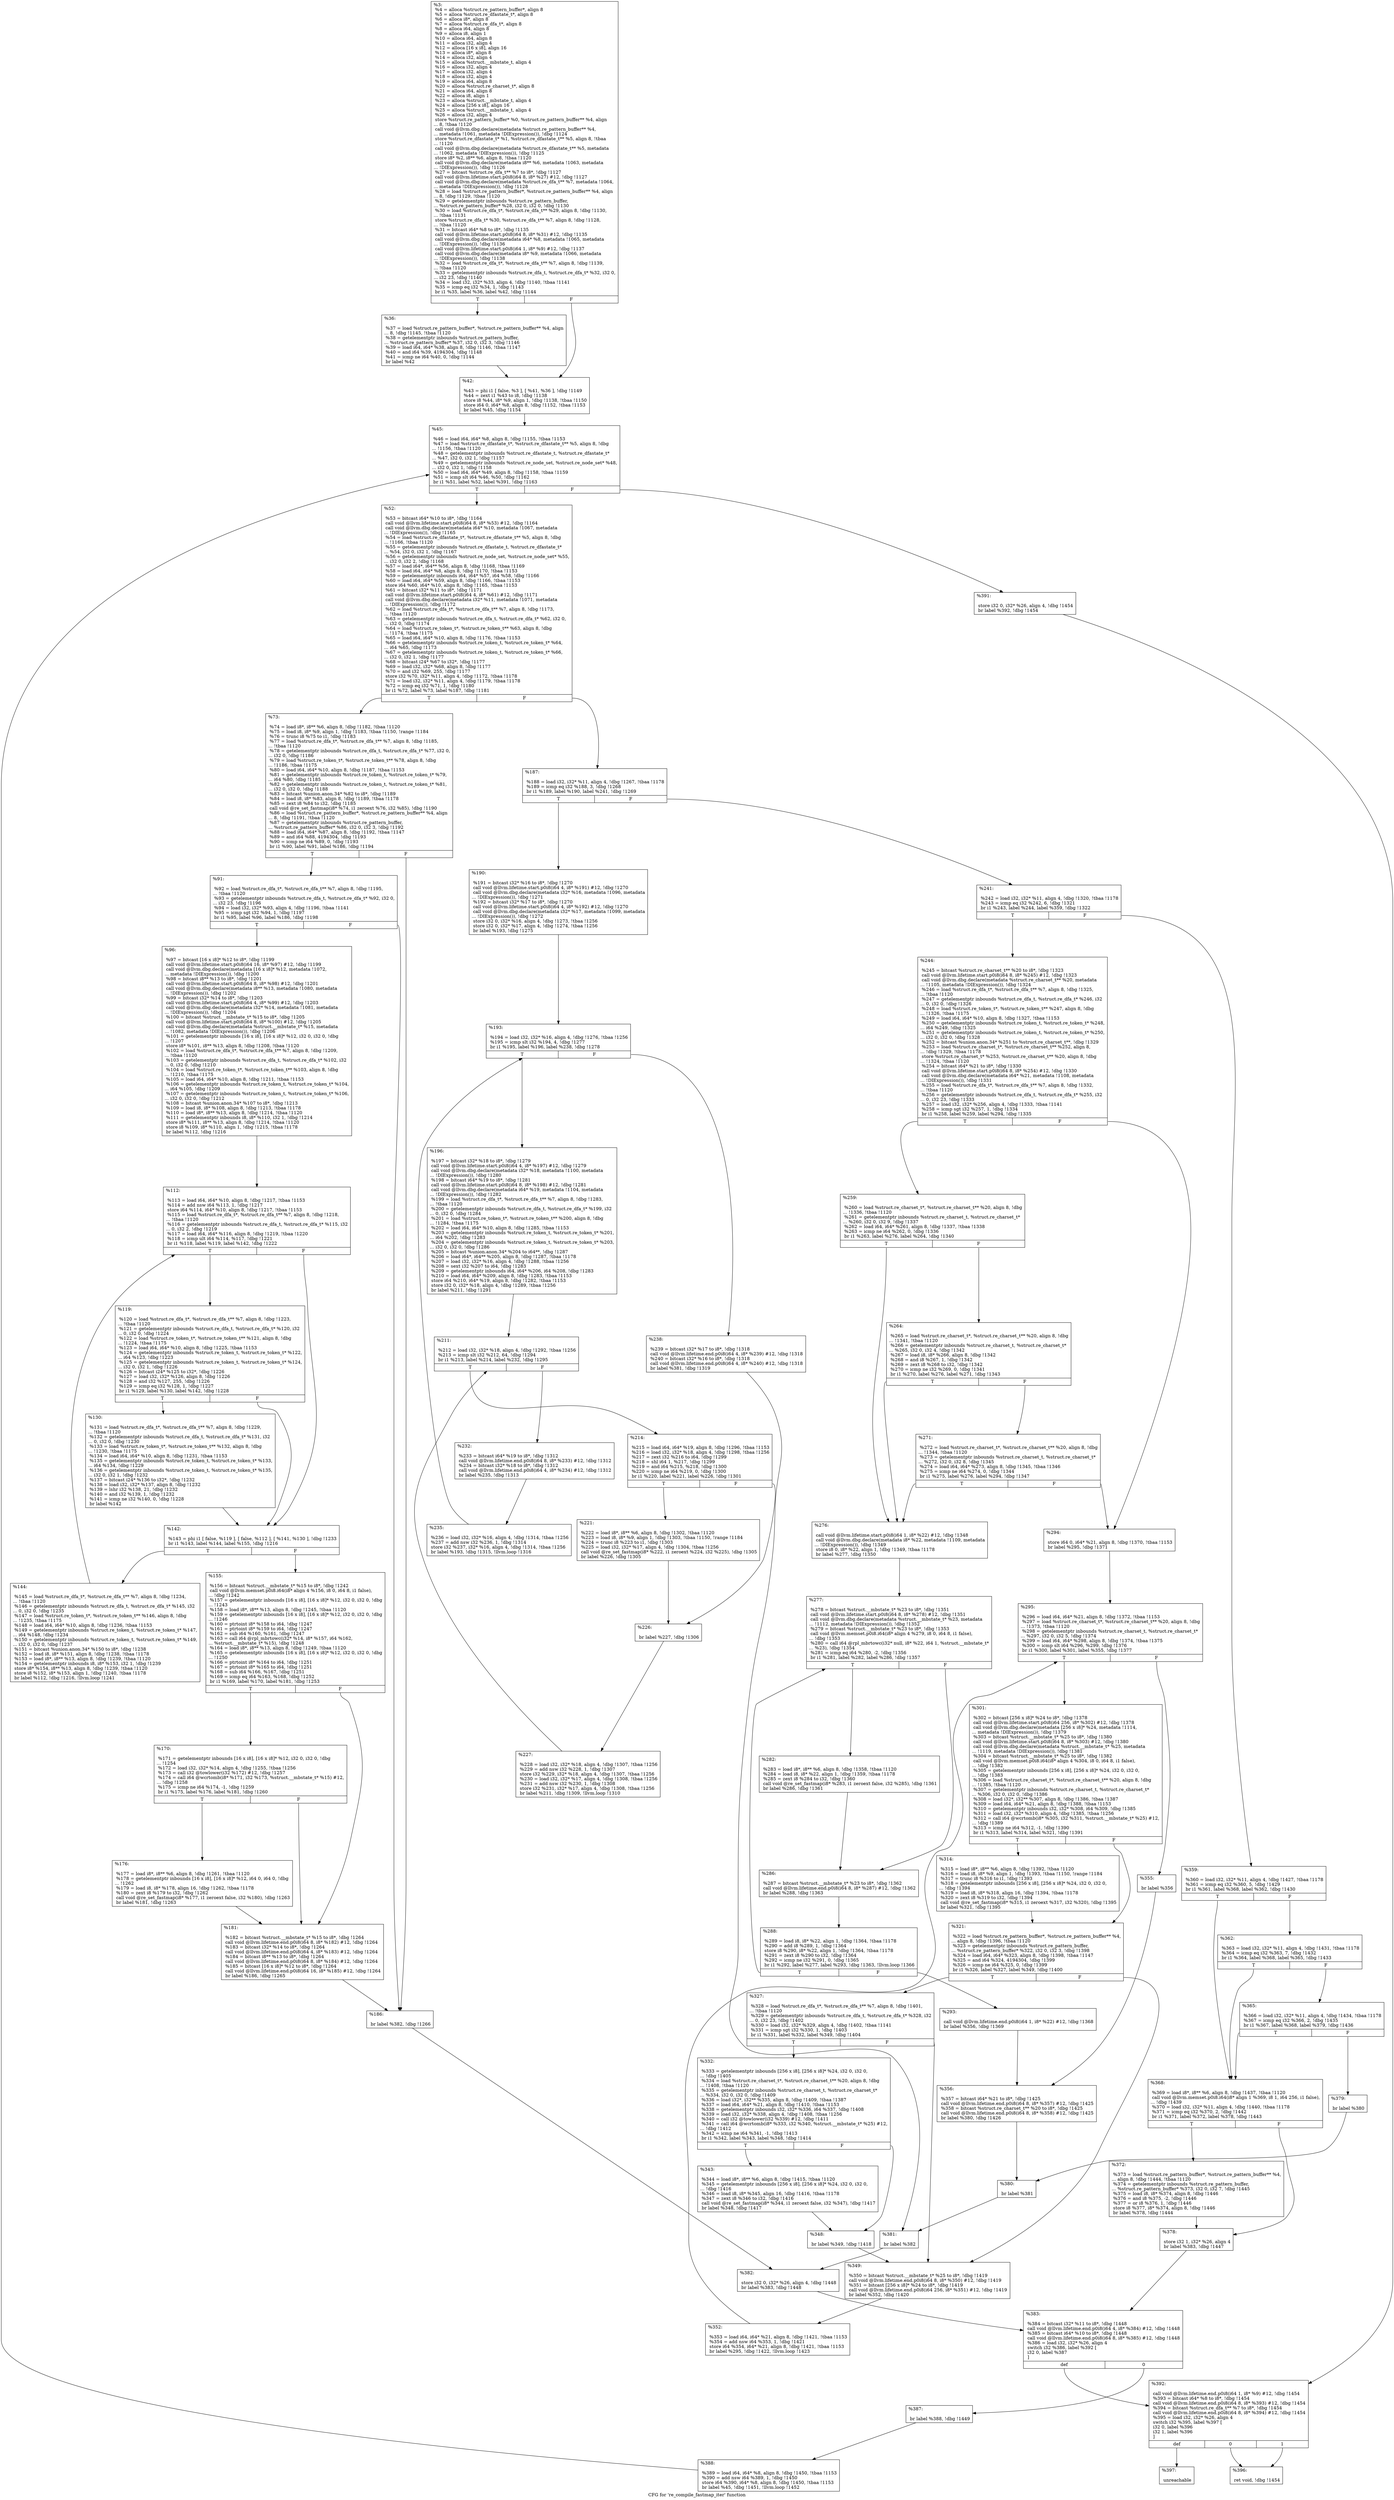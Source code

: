 digraph "CFG for 're_compile_fastmap_iter' function" {
	label="CFG for 're_compile_fastmap_iter' function";

	Node0xd2f5c0 [shape=record,label="{%3:\l  %4 = alloca %struct.re_pattern_buffer*, align 8\l  %5 = alloca %struct.re_dfastate_t*, align 8\l  %6 = alloca i8*, align 8\l  %7 = alloca %struct.re_dfa_t*, align 8\l  %8 = alloca i64, align 8\l  %9 = alloca i8, align 1\l  %10 = alloca i64, align 8\l  %11 = alloca i32, align 4\l  %12 = alloca [16 x i8], align 16\l  %13 = alloca i8*, align 8\l  %14 = alloca i32, align 4\l  %15 = alloca %struct.__mbstate_t, align 4\l  %16 = alloca i32, align 4\l  %17 = alloca i32, align 4\l  %18 = alloca i32, align 4\l  %19 = alloca i64, align 8\l  %20 = alloca %struct.re_charset_t*, align 8\l  %21 = alloca i64, align 8\l  %22 = alloca i8, align 1\l  %23 = alloca %struct.__mbstate_t, align 4\l  %24 = alloca [256 x i8], align 16\l  %25 = alloca %struct.__mbstate_t, align 4\l  %26 = alloca i32, align 4\l  store %struct.re_pattern_buffer* %0, %struct.re_pattern_buffer** %4, align\l... 8, !tbaa !1120\l  call void @llvm.dbg.declare(metadata %struct.re_pattern_buffer** %4,\l... metadata !1061, metadata !DIExpression()), !dbg !1124\l  store %struct.re_dfastate_t* %1, %struct.re_dfastate_t** %5, align 8, !tbaa\l... !1120\l  call void @llvm.dbg.declare(metadata %struct.re_dfastate_t** %5, metadata\l... !1062, metadata !DIExpression()), !dbg !1125\l  store i8* %2, i8** %6, align 8, !tbaa !1120\l  call void @llvm.dbg.declare(metadata i8** %6, metadata !1063, metadata\l... !DIExpression()), !dbg !1126\l  %27 = bitcast %struct.re_dfa_t** %7 to i8*, !dbg !1127\l  call void @llvm.lifetime.start.p0i8(i64 8, i8* %27) #12, !dbg !1127\l  call void @llvm.dbg.declare(metadata %struct.re_dfa_t** %7, metadata !1064,\l... metadata !DIExpression()), !dbg !1128\l  %28 = load %struct.re_pattern_buffer*, %struct.re_pattern_buffer** %4, align\l... 8, !dbg !1129, !tbaa !1120\l  %29 = getelementptr inbounds %struct.re_pattern_buffer,\l... %struct.re_pattern_buffer* %28, i32 0, i32 0, !dbg !1130\l  %30 = load %struct.re_dfa_t*, %struct.re_dfa_t** %29, align 8, !dbg !1130,\l... !tbaa !1131\l  store %struct.re_dfa_t* %30, %struct.re_dfa_t** %7, align 8, !dbg !1128,\l... !tbaa !1120\l  %31 = bitcast i64* %8 to i8*, !dbg !1135\l  call void @llvm.lifetime.start.p0i8(i64 8, i8* %31) #12, !dbg !1135\l  call void @llvm.dbg.declare(metadata i64* %8, metadata !1065, metadata\l... !DIExpression()), !dbg !1136\l  call void @llvm.lifetime.start.p0i8(i64 1, i8* %9) #12, !dbg !1137\l  call void @llvm.dbg.declare(metadata i8* %9, metadata !1066, metadata\l... !DIExpression()), !dbg !1138\l  %32 = load %struct.re_dfa_t*, %struct.re_dfa_t** %7, align 8, !dbg !1139,\l... !tbaa !1120\l  %33 = getelementptr inbounds %struct.re_dfa_t, %struct.re_dfa_t* %32, i32 0,\l... i32 23, !dbg !1140\l  %34 = load i32, i32* %33, align 4, !dbg !1140, !tbaa !1141\l  %35 = icmp eq i32 %34, 1, !dbg !1143\l  br i1 %35, label %36, label %42, !dbg !1144\l|{<s0>T|<s1>F}}"];
	Node0xd2f5c0:s0 -> Node0xd33020;
	Node0xd2f5c0:s1 -> Node0xd33070;
	Node0xd33020 [shape=record,label="{%36:\l\l  %37 = load %struct.re_pattern_buffer*, %struct.re_pattern_buffer** %4, align\l... 8, !dbg !1145, !tbaa !1120\l  %38 = getelementptr inbounds %struct.re_pattern_buffer,\l... %struct.re_pattern_buffer* %37, i32 0, i32 3, !dbg !1146\l  %39 = load i64, i64* %38, align 8, !dbg !1146, !tbaa !1147\l  %40 = and i64 %39, 4194304, !dbg !1148\l  %41 = icmp ne i64 %40, 0, !dbg !1144\l  br label %42\l}"];
	Node0xd33020 -> Node0xd33070;
	Node0xd33070 [shape=record,label="{%42:\l\l  %43 = phi i1 [ false, %3 ], [ %41, %36 ], !dbg !1149\l  %44 = zext i1 %43 to i8, !dbg !1138\l  store i8 %44, i8* %9, align 1, !dbg !1138, !tbaa !1150\l  store i64 0, i64* %8, align 8, !dbg !1152, !tbaa !1153\l  br label %45, !dbg !1154\l}"];
	Node0xd33070 -> Node0xd330c0;
	Node0xd330c0 [shape=record,label="{%45:\l\l  %46 = load i64, i64* %8, align 8, !dbg !1155, !tbaa !1153\l  %47 = load %struct.re_dfastate_t*, %struct.re_dfastate_t** %5, align 8, !dbg\l... !1156, !tbaa !1120\l  %48 = getelementptr inbounds %struct.re_dfastate_t, %struct.re_dfastate_t*\l... %47, i32 0, i32 1, !dbg !1157\l  %49 = getelementptr inbounds %struct.re_node_set, %struct.re_node_set* %48,\l... i32 0, i32 1, !dbg !1158\l  %50 = load i64, i64* %49, align 8, !dbg !1158, !tbaa !1159\l  %51 = icmp slt i64 %46, %50, !dbg !1162\l  br i1 %51, label %52, label %391, !dbg !1163\l|{<s0>T|<s1>F}}"];
	Node0xd330c0:s0 -> Node0xd33110;
	Node0xd330c0:s1 -> Node0xd344c0;
	Node0xd33110 [shape=record,label="{%52:\l\l  %53 = bitcast i64* %10 to i8*, !dbg !1164\l  call void @llvm.lifetime.start.p0i8(i64 8, i8* %53) #12, !dbg !1164\l  call void @llvm.dbg.declare(metadata i64* %10, metadata !1067, metadata\l... !DIExpression()), !dbg !1165\l  %54 = load %struct.re_dfastate_t*, %struct.re_dfastate_t** %5, align 8, !dbg\l... !1166, !tbaa !1120\l  %55 = getelementptr inbounds %struct.re_dfastate_t, %struct.re_dfastate_t*\l... %54, i32 0, i32 1, !dbg !1167\l  %56 = getelementptr inbounds %struct.re_node_set, %struct.re_node_set* %55,\l... i32 0, i32 2, !dbg !1168\l  %57 = load i64*, i64** %56, align 8, !dbg !1168, !tbaa !1169\l  %58 = load i64, i64* %8, align 8, !dbg !1170, !tbaa !1153\l  %59 = getelementptr inbounds i64, i64* %57, i64 %58, !dbg !1166\l  %60 = load i64, i64* %59, align 8, !dbg !1166, !tbaa !1153\l  store i64 %60, i64* %10, align 8, !dbg !1165, !tbaa !1153\l  %61 = bitcast i32* %11 to i8*, !dbg !1171\l  call void @llvm.lifetime.start.p0i8(i64 4, i8* %61) #12, !dbg !1171\l  call void @llvm.dbg.declare(metadata i32* %11, metadata !1071, metadata\l... !DIExpression()), !dbg !1172\l  %62 = load %struct.re_dfa_t*, %struct.re_dfa_t** %7, align 8, !dbg !1173,\l... !tbaa !1120\l  %63 = getelementptr inbounds %struct.re_dfa_t, %struct.re_dfa_t* %62, i32 0,\l... i32 0, !dbg !1174\l  %64 = load %struct.re_token_t*, %struct.re_token_t** %63, align 8, !dbg\l... !1174, !tbaa !1175\l  %65 = load i64, i64* %10, align 8, !dbg !1176, !tbaa !1153\l  %66 = getelementptr inbounds %struct.re_token_t, %struct.re_token_t* %64,\l... i64 %65, !dbg !1173\l  %67 = getelementptr inbounds %struct.re_token_t, %struct.re_token_t* %66,\l... i32 0, i32 1, !dbg !1177\l  %68 = bitcast i24* %67 to i32*, !dbg !1177\l  %69 = load i32, i32* %68, align 8, !dbg !1177\l  %70 = and i32 %69, 255, !dbg !1177\l  store i32 %70, i32* %11, align 4, !dbg !1172, !tbaa !1178\l  %71 = load i32, i32* %11, align 4, !dbg !1179, !tbaa !1178\l  %72 = icmp eq i32 %71, 1, !dbg !1180\l  br i1 %72, label %73, label %187, !dbg !1181\l|{<s0>T|<s1>F}}"];
	Node0xd33110:s0 -> Node0xd33160;
	Node0xd33110:s1 -> Node0xd33570;
	Node0xd33160 [shape=record,label="{%73:\l\l  %74 = load i8*, i8** %6, align 8, !dbg !1182, !tbaa !1120\l  %75 = load i8, i8* %9, align 1, !dbg !1183, !tbaa !1150, !range !1184\l  %76 = trunc i8 %75 to i1, !dbg !1183\l  %77 = load %struct.re_dfa_t*, %struct.re_dfa_t** %7, align 8, !dbg !1185,\l... !tbaa !1120\l  %78 = getelementptr inbounds %struct.re_dfa_t, %struct.re_dfa_t* %77, i32 0,\l... i32 0, !dbg !1186\l  %79 = load %struct.re_token_t*, %struct.re_token_t** %78, align 8, !dbg\l... !1186, !tbaa !1175\l  %80 = load i64, i64* %10, align 8, !dbg !1187, !tbaa !1153\l  %81 = getelementptr inbounds %struct.re_token_t, %struct.re_token_t* %79,\l... i64 %80, !dbg !1185\l  %82 = getelementptr inbounds %struct.re_token_t, %struct.re_token_t* %81,\l... i32 0, i32 0, !dbg !1188\l  %83 = bitcast %union.anon.34* %82 to i8*, !dbg !1189\l  %84 = load i8, i8* %83, align 8, !dbg !1189, !tbaa !1178\l  %85 = zext i8 %84 to i32, !dbg !1185\l  call void @re_set_fastmap(i8* %74, i1 zeroext %76, i32 %85), !dbg !1190\l  %86 = load %struct.re_pattern_buffer*, %struct.re_pattern_buffer** %4, align\l... 8, !dbg !1191, !tbaa !1120\l  %87 = getelementptr inbounds %struct.re_pattern_buffer,\l... %struct.re_pattern_buffer* %86, i32 0, i32 3, !dbg !1192\l  %88 = load i64, i64* %87, align 8, !dbg !1192, !tbaa !1147\l  %89 = and i64 %88, 4194304, !dbg !1193\l  %90 = icmp ne i64 %89, 0, !dbg !1193\l  br i1 %90, label %91, label %186, !dbg !1194\l|{<s0>T|<s1>F}}"];
	Node0xd33160:s0 -> Node0xd331b0;
	Node0xd33160:s1 -> Node0xd33520;
	Node0xd331b0 [shape=record,label="{%91:\l\l  %92 = load %struct.re_dfa_t*, %struct.re_dfa_t** %7, align 8, !dbg !1195,\l... !tbaa !1120\l  %93 = getelementptr inbounds %struct.re_dfa_t, %struct.re_dfa_t* %92, i32 0,\l... i32 23, !dbg !1196\l  %94 = load i32, i32* %93, align 4, !dbg !1196, !tbaa !1141\l  %95 = icmp sgt i32 %94, 1, !dbg !1197\l  br i1 %95, label %96, label %186, !dbg !1198\l|{<s0>T|<s1>F}}"];
	Node0xd331b0:s0 -> Node0xd33200;
	Node0xd331b0:s1 -> Node0xd33520;
	Node0xd33200 [shape=record,label="{%96:\l\l  %97 = bitcast [16 x i8]* %12 to i8*, !dbg !1199\l  call void @llvm.lifetime.start.p0i8(i64 16, i8* %97) #12, !dbg !1199\l  call void @llvm.dbg.declare(metadata [16 x i8]* %12, metadata !1072,\l... metadata !DIExpression()), !dbg !1200\l  %98 = bitcast i8** %13 to i8*, !dbg !1201\l  call void @llvm.lifetime.start.p0i8(i64 8, i8* %98) #12, !dbg !1201\l  call void @llvm.dbg.declare(metadata i8** %13, metadata !1080, metadata\l... !DIExpression()), !dbg !1202\l  %99 = bitcast i32* %14 to i8*, !dbg !1203\l  call void @llvm.lifetime.start.p0i8(i64 4, i8* %99) #12, !dbg !1203\l  call void @llvm.dbg.declare(metadata i32* %14, metadata !1081, metadata\l... !DIExpression()), !dbg !1204\l  %100 = bitcast %struct.__mbstate_t* %15 to i8*, !dbg !1205\l  call void @llvm.lifetime.start.p0i8(i64 8, i8* %100) #12, !dbg !1205\l  call void @llvm.dbg.declare(metadata %struct.__mbstate_t* %15, metadata\l... !1082, metadata !DIExpression()), !dbg !1206\l  %101 = getelementptr inbounds [16 x i8], [16 x i8]* %12, i32 0, i32 0, !dbg\l... !1207\l  store i8* %101, i8** %13, align 8, !dbg !1208, !tbaa !1120\l  %102 = load %struct.re_dfa_t*, %struct.re_dfa_t** %7, align 8, !dbg !1209,\l... !tbaa !1120\l  %103 = getelementptr inbounds %struct.re_dfa_t, %struct.re_dfa_t* %102, i32\l... 0, i32 0, !dbg !1210\l  %104 = load %struct.re_token_t*, %struct.re_token_t** %103, align 8, !dbg\l... !1210, !tbaa !1175\l  %105 = load i64, i64* %10, align 8, !dbg !1211, !tbaa !1153\l  %106 = getelementptr inbounds %struct.re_token_t, %struct.re_token_t* %104,\l... i64 %105, !dbg !1209\l  %107 = getelementptr inbounds %struct.re_token_t, %struct.re_token_t* %106,\l... i32 0, i32 0, !dbg !1212\l  %108 = bitcast %union.anon.34* %107 to i8*, !dbg !1213\l  %109 = load i8, i8* %108, align 8, !dbg !1213, !tbaa !1178\l  %110 = load i8*, i8** %13, align 8, !dbg !1214, !tbaa !1120\l  %111 = getelementptr inbounds i8, i8* %110, i32 1, !dbg !1214\l  store i8* %111, i8** %13, align 8, !dbg !1214, !tbaa !1120\l  store i8 %109, i8* %110, align 1, !dbg !1215, !tbaa !1178\l  br label %112, !dbg !1216\l}"];
	Node0xd33200 -> Node0xd33250;
	Node0xd33250 [shape=record,label="{%112:\l\l  %113 = load i64, i64* %10, align 8, !dbg !1217, !tbaa !1153\l  %114 = add nsw i64 %113, 1, !dbg !1217\l  store i64 %114, i64* %10, align 8, !dbg !1217, !tbaa !1153\l  %115 = load %struct.re_dfa_t*, %struct.re_dfa_t** %7, align 8, !dbg !1218,\l... !tbaa !1120\l  %116 = getelementptr inbounds %struct.re_dfa_t, %struct.re_dfa_t* %115, i32\l... 0, i32 2, !dbg !1219\l  %117 = load i64, i64* %116, align 8, !dbg !1219, !tbaa !1220\l  %118 = icmp ult i64 %114, %117, !dbg !1221\l  br i1 %118, label %119, label %142, !dbg !1222\l|{<s0>T|<s1>F}}"];
	Node0xd33250:s0 -> Node0xd332a0;
	Node0xd33250:s1 -> Node0xd33340;
	Node0xd332a0 [shape=record,label="{%119:\l\l  %120 = load %struct.re_dfa_t*, %struct.re_dfa_t** %7, align 8, !dbg !1223,\l... !tbaa !1120\l  %121 = getelementptr inbounds %struct.re_dfa_t, %struct.re_dfa_t* %120, i32\l... 0, i32 0, !dbg !1224\l  %122 = load %struct.re_token_t*, %struct.re_token_t** %121, align 8, !dbg\l... !1224, !tbaa !1175\l  %123 = load i64, i64* %10, align 8, !dbg !1225, !tbaa !1153\l  %124 = getelementptr inbounds %struct.re_token_t, %struct.re_token_t* %122,\l... i64 %123, !dbg !1223\l  %125 = getelementptr inbounds %struct.re_token_t, %struct.re_token_t* %124,\l... i32 0, i32 1, !dbg !1226\l  %126 = bitcast i24* %125 to i32*, !dbg !1226\l  %127 = load i32, i32* %126, align 8, !dbg !1226\l  %128 = and i32 %127, 255, !dbg !1226\l  %129 = icmp eq i32 %128, 1, !dbg !1227\l  br i1 %129, label %130, label %142, !dbg !1228\l|{<s0>T|<s1>F}}"];
	Node0xd332a0:s0 -> Node0xd332f0;
	Node0xd332a0:s1 -> Node0xd33340;
	Node0xd332f0 [shape=record,label="{%130:\l\l  %131 = load %struct.re_dfa_t*, %struct.re_dfa_t** %7, align 8, !dbg !1229,\l... !tbaa !1120\l  %132 = getelementptr inbounds %struct.re_dfa_t, %struct.re_dfa_t* %131, i32\l... 0, i32 0, !dbg !1230\l  %133 = load %struct.re_token_t*, %struct.re_token_t** %132, align 8, !dbg\l... !1230, !tbaa !1175\l  %134 = load i64, i64* %10, align 8, !dbg !1231, !tbaa !1153\l  %135 = getelementptr inbounds %struct.re_token_t, %struct.re_token_t* %133,\l... i64 %134, !dbg !1229\l  %136 = getelementptr inbounds %struct.re_token_t, %struct.re_token_t* %135,\l... i32 0, i32 1, !dbg !1232\l  %137 = bitcast i24* %136 to i32*, !dbg !1232\l  %138 = load i32, i32* %137, align 8, !dbg !1232\l  %139 = lshr i32 %138, 21, !dbg !1232\l  %140 = and i32 %139, 1, !dbg !1232\l  %141 = icmp ne i32 %140, 0, !dbg !1228\l  br label %142\l}"];
	Node0xd332f0 -> Node0xd33340;
	Node0xd33340 [shape=record,label="{%142:\l\l  %143 = phi i1 [ false, %119 ], [ false, %112 ], [ %141, %130 ], !dbg !1233\l  br i1 %143, label %144, label %155, !dbg !1216\l|{<s0>T|<s1>F}}"];
	Node0xd33340:s0 -> Node0xd33390;
	Node0xd33340:s1 -> Node0xd333e0;
	Node0xd33390 [shape=record,label="{%144:\l\l  %145 = load %struct.re_dfa_t*, %struct.re_dfa_t** %7, align 8, !dbg !1234,\l... !tbaa !1120\l  %146 = getelementptr inbounds %struct.re_dfa_t, %struct.re_dfa_t* %145, i32\l... 0, i32 0, !dbg !1235\l  %147 = load %struct.re_token_t*, %struct.re_token_t** %146, align 8, !dbg\l... !1235, !tbaa !1175\l  %148 = load i64, i64* %10, align 8, !dbg !1236, !tbaa !1153\l  %149 = getelementptr inbounds %struct.re_token_t, %struct.re_token_t* %147,\l... i64 %148, !dbg !1234\l  %150 = getelementptr inbounds %struct.re_token_t, %struct.re_token_t* %149,\l... i32 0, i32 0, !dbg !1237\l  %151 = bitcast %union.anon.34* %150 to i8*, !dbg !1238\l  %152 = load i8, i8* %151, align 8, !dbg !1238, !tbaa !1178\l  %153 = load i8*, i8** %13, align 8, !dbg !1239, !tbaa !1120\l  %154 = getelementptr inbounds i8, i8* %153, i32 1, !dbg !1239\l  store i8* %154, i8** %13, align 8, !dbg !1239, !tbaa !1120\l  store i8 %152, i8* %153, align 1, !dbg !1240, !tbaa !1178\l  br label %112, !dbg !1216, !llvm.loop !1241\l}"];
	Node0xd33390 -> Node0xd33250;
	Node0xd333e0 [shape=record,label="{%155:\l\l  %156 = bitcast %struct.__mbstate_t* %15 to i8*, !dbg !1242\l  call void @llvm.memset.p0i8.i64(i8* align 4 %156, i8 0, i64 8, i1 false),\l... !dbg !1242\l  %157 = getelementptr inbounds [16 x i8], [16 x i8]* %12, i32 0, i32 0, !dbg\l... !1243\l  %158 = load i8*, i8** %13, align 8, !dbg !1245, !tbaa !1120\l  %159 = getelementptr inbounds [16 x i8], [16 x i8]* %12, i32 0, i32 0, !dbg\l... !1246\l  %160 = ptrtoint i8* %158 to i64, !dbg !1247\l  %161 = ptrtoint i8* %159 to i64, !dbg !1247\l  %162 = sub i64 %160, %161, !dbg !1247\l  %163 = call i64 @rpl_mbrtowc(i32* %14, i8* %157, i64 %162,\l... %struct.__mbstate_t* %15), !dbg !1248\l  %164 = load i8*, i8** %13, align 8, !dbg !1249, !tbaa !1120\l  %165 = getelementptr inbounds [16 x i8], [16 x i8]* %12, i32 0, i32 0, !dbg\l... !1250\l  %166 = ptrtoint i8* %164 to i64, !dbg !1251\l  %167 = ptrtoint i8* %165 to i64, !dbg !1251\l  %168 = sub i64 %166, %167, !dbg !1251\l  %169 = icmp eq i64 %163, %168, !dbg !1252\l  br i1 %169, label %170, label %181, !dbg !1253\l|{<s0>T|<s1>F}}"];
	Node0xd333e0:s0 -> Node0xd33430;
	Node0xd333e0:s1 -> Node0xd334d0;
	Node0xd33430 [shape=record,label="{%170:\l\l  %171 = getelementptr inbounds [16 x i8], [16 x i8]* %12, i32 0, i32 0, !dbg\l... !1254\l  %172 = load i32, i32* %14, align 4, !dbg !1255, !tbaa !1256\l  %173 = call i32 @towlower(i32 %172) #12, !dbg !1257\l  %174 = call i64 @wcrtomb(i8* %171, i32 %173, %struct.__mbstate_t* %15) #12,\l... !dbg !1258\l  %175 = icmp ne i64 %174, -1, !dbg !1259\l  br i1 %175, label %176, label %181, !dbg !1260\l|{<s0>T|<s1>F}}"];
	Node0xd33430:s0 -> Node0xd33480;
	Node0xd33430:s1 -> Node0xd334d0;
	Node0xd33480 [shape=record,label="{%176:\l\l  %177 = load i8*, i8** %6, align 8, !dbg !1261, !tbaa !1120\l  %178 = getelementptr inbounds [16 x i8], [16 x i8]* %12, i64 0, i64 0, !dbg\l... !1262\l  %179 = load i8, i8* %178, align 16, !dbg !1262, !tbaa !1178\l  %180 = zext i8 %179 to i32, !dbg !1262\l  call void @re_set_fastmap(i8* %177, i1 zeroext false, i32 %180), !dbg !1263\l  br label %181, !dbg !1263\l}"];
	Node0xd33480 -> Node0xd334d0;
	Node0xd334d0 [shape=record,label="{%181:\l\l  %182 = bitcast %struct.__mbstate_t* %15 to i8*, !dbg !1264\l  call void @llvm.lifetime.end.p0i8(i64 8, i8* %182) #12, !dbg !1264\l  %183 = bitcast i32* %14 to i8*, !dbg !1264\l  call void @llvm.lifetime.end.p0i8(i64 4, i8* %183) #12, !dbg !1264\l  %184 = bitcast i8** %13 to i8*, !dbg !1264\l  call void @llvm.lifetime.end.p0i8(i64 8, i8* %184) #12, !dbg !1264\l  %185 = bitcast [16 x i8]* %12 to i8*, !dbg !1264\l  call void @llvm.lifetime.end.p0i8(i64 16, i8* %185) #12, !dbg !1264\l  br label %186, !dbg !1265\l}"];
	Node0xd334d0 -> Node0xd33520;
	Node0xd33520 [shape=record,label="{%186:\l\l  br label %382, !dbg !1266\l}"];
	Node0xd33520 -> Node0xd34380;
	Node0xd33570 [shape=record,label="{%187:\l\l  %188 = load i32, i32* %11, align 4, !dbg !1267, !tbaa !1178\l  %189 = icmp eq i32 %188, 3, !dbg !1268\l  br i1 %189, label %190, label %241, !dbg !1269\l|{<s0>T|<s1>F}}"];
	Node0xd33570:s0 -> Node0xd335c0;
	Node0xd33570:s1 -> Node0xd33930;
	Node0xd335c0 [shape=record,label="{%190:\l\l  %191 = bitcast i32* %16 to i8*, !dbg !1270\l  call void @llvm.lifetime.start.p0i8(i64 4, i8* %191) #12, !dbg !1270\l  call void @llvm.dbg.declare(metadata i32* %16, metadata !1096, metadata\l... !DIExpression()), !dbg !1271\l  %192 = bitcast i32* %17 to i8*, !dbg !1270\l  call void @llvm.lifetime.start.p0i8(i64 4, i8* %192) #12, !dbg !1270\l  call void @llvm.dbg.declare(metadata i32* %17, metadata !1099, metadata\l... !DIExpression()), !dbg !1272\l  store i32 0, i32* %16, align 4, !dbg !1273, !tbaa !1256\l  store i32 0, i32* %17, align 4, !dbg !1274, !tbaa !1256\l  br label %193, !dbg !1275\l}"];
	Node0xd335c0 -> Node0xd33610;
	Node0xd33610 [shape=record,label="{%193:\l\l  %194 = load i32, i32* %16, align 4, !dbg !1276, !tbaa !1256\l  %195 = icmp slt i32 %194, 4, !dbg !1277\l  br i1 %195, label %196, label %238, !dbg !1278\l|{<s0>T|<s1>F}}"];
	Node0xd33610:s0 -> Node0xd33660;
	Node0xd33610:s1 -> Node0xd338e0;
	Node0xd33660 [shape=record,label="{%196:\l\l  %197 = bitcast i32* %18 to i8*, !dbg !1279\l  call void @llvm.lifetime.start.p0i8(i64 4, i8* %197) #12, !dbg !1279\l  call void @llvm.dbg.declare(metadata i32* %18, metadata !1100, metadata\l... !DIExpression()), !dbg !1280\l  %198 = bitcast i64* %19 to i8*, !dbg !1281\l  call void @llvm.lifetime.start.p0i8(i64 8, i8* %198) #12, !dbg !1281\l  call void @llvm.dbg.declare(metadata i64* %19, metadata !1104, metadata\l... !DIExpression()), !dbg !1282\l  %199 = load %struct.re_dfa_t*, %struct.re_dfa_t** %7, align 8, !dbg !1283,\l... !tbaa !1120\l  %200 = getelementptr inbounds %struct.re_dfa_t, %struct.re_dfa_t* %199, i32\l... 0, i32 0, !dbg !1284\l  %201 = load %struct.re_token_t*, %struct.re_token_t** %200, align 8, !dbg\l... !1284, !tbaa !1175\l  %202 = load i64, i64* %10, align 8, !dbg !1285, !tbaa !1153\l  %203 = getelementptr inbounds %struct.re_token_t, %struct.re_token_t* %201,\l... i64 %202, !dbg !1283\l  %204 = getelementptr inbounds %struct.re_token_t, %struct.re_token_t* %203,\l... i32 0, i32 0, !dbg !1286\l  %205 = bitcast %union.anon.34* %204 to i64**, !dbg !1287\l  %206 = load i64*, i64** %205, align 8, !dbg !1287, !tbaa !1178\l  %207 = load i32, i32* %16, align 4, !dbg !1288, !tbaa !1256\l  %208 = sext i32 %207 to i64, !dbg !1283\l  %209 = getelementptr inbounds i64, i64* %206, i64 %208, !dbg !1283\l  %210 = load i64, i64* %209, align 8, !dbg !1283, !tbaa !1153\l  store i64 %210, i64* %19, align 8, !dbg !1282, !tbaa !1153\l  store i32 0, i32* %18, align 4, !dbg !1289, !tbaa !1256\l  br label %211, !dbg !1291\l}"];
	Node0xd33660 -> Node0xd336b0;
	Node0xd336b0 [shape=record,label="{%211:\l\l  %212 = load i32, i32* %18, align 4, !dbg !1292, !tbaa !1256\l  %213 = icmp slt i32 %212, 64, !dbg !1294\l  br i1 %213, label %214, label %232, !dbg !1295\l|{<s0>T|<s1>F}}"];
	Node0xd336b0:s0 -> Node0xd33700;
	Node0xd336b0:s1 -> Node0xd33840;
	Node0xd33700 [shape=record,label="{%214:\l\l  %215 = load i64, i64* %19, align 8, !dbg !1296, !tbaa !1153\l  %216 = load i32, i32* %18, align 4, !dbg !1298, !tbaa !1256\l  %217 = zext i32 %216 to i64, !dbg !1299\l  %218 = shl i64 1, %217, !dbg !1299\l  %219 = and i64 %215, %218, !dbg !1300\l  %220 = icmp ne i64 %219, 0, !dbg !1300\l  br i1 %220, label %221, label %226, !dbg !1301\l|{<s0>T|<s1>F}}"];
	Node0xd33700:s0 -> Node0xd33750;
	Node0xd33700:s1 -> Node0xd337a0;
	Node0xd33750 [shape=record,label="{%221:\l\l  %222 = load i8*, i8** %6, align 8, !dbg !1302, !tbaa !1120\l  %223 = load i8, i8* %9, align 1, !dbg !1303, !tbaa !1150, !range !1184\l  %224 = trunc i8 %223 to i1, !dbg !1303\l  %225 = load i32, i32* %17, align 4, !dbg !1304, !tbaa !1256\l  call void @re_set_fastmap(i8* %222, i1 zeroext %224, i32 %225), !dbg !1305\l  br label %226, !dbg !1305\l}"];
	Node0xd33750 -> Node0xd337a0;
	Node0xd337a0 [shape=record,label="{%226:\l\l  br label %227, !dbg !1306\l}"];
	Node0xd337a0 -> Node0xd337f0;
	Node0xd337f0 [shape=record,label="{%227:\l\l  %228 = load i32, i32* %18, align 4, !dbg !1307, !tbaa !1256\l  %229 = add nsw i32 %228, 1, !dbg !1307\l  store i32 %229, i32* %18, align 4, !dbg !1307, !tbaa !1256\l  %230 = load i32, i32* %17, align 4, !dbg !1308, !tbaa !1256\l  %231 = add nsw i32 %230, 1, !dbg !1308\l  store i32 %231, i32* %17, align 4, !dbg !1308, !tbaa !1256\l  br label %211, !dbg !1309, !llvm.loop !1310\l}"];
	Node0xd337f0 -> Node0xd336b0;
	Node0xd33840 [shape=record,label="{%232:\l\l  %233 = bitcast i64* %19 to i8*, !dbg !1312\l  call void @llvm.lifetime.end.p0i8(i64 8, i8* %233) #12, !dbg !1312\l  %234 = bitcast i32* %18 to i8*, !dbg !1312\l  call void @llvm.lifetime.end.p0i8(i64 4, i8* %234) #12, !dbg !1312\l  br label %235, !dbg !1313\l}"];
	Node0xd33840 -> Node0xd33890;
	Node0xd33890 [shape=record,label="{%235:\l\l  %236 = load i32, i32* %16, align 4, !dbg !1314, !tbaa !1256\l  %237 = add nsw i32 %236, 1, !dbg !1314\l  store i32 %237, i32* %16, align 4, !dbg !1314, !tbaa !1256\l  br label %193, !dbg !1315, !llvm.loop !1316\l}"];
	Node0xd33890 -> Node0xd33610;
	Node0xd338e0 [shape=record,label="{%238:\l\l  %239 = bitcast i32* %17 to i8*, !dbg !1318\l  call void @llvm.lifetime.end.p0i8(i64 4, i8* %239) #12, !dbg !1318\l  %240 = bitcast i32* %16 to i8*, !dbg !1318\l  call void @llvm.lifetime.end.p0i8(i64 4, i8* %240) #12, !dbg !1318\l  br label %381, !dbg !1319\l}"];
	Node0xd338e0 -> Node0xd34330;
	Node0xd33930 [shape=record,label="{%241:\l\l  %242 = load i32, i32* %11, align 4, !dbg !1320, !tbaa !1178\l  %243 = icmp eq i32 %242, 6, !dbg !1321\l  br i1 %243, label %244, label %359, !dbg !1322\l|{<s0>T|<s1>F}}"];
	Node0xd33930:s0 -> Node0xd33980;
	Node0xd33930:s1 -> Node0xd340b0;
	Node0xd33980 [shape=record,label="{%244:\l\l  %245 = bitcast %struct.re_charset_t** %20 to i8*, !dbg !1323\l  call void @llvm.lifetime.start.p0i8(i64 8, i8* %245) #12, !dbg !1323\l  call void @llvm.dbg.declare(metadata %struct.re_charset_t** %20, metadata\l... !1105, metadata !DIExpression()), !dbg !1324\l  %246 = load %struct.re_dfa_t*, %struct.re_dfa_t** %7, align 8, !dbg !1325,\l... !tbaa !1120\l  %247 = getelementptr inbounds %struct.re_dfa_t, %struct.re_dfa_t* %246, i32\l... 0, i32 0, !dbg !1326\l  %248 = load %struct.re_token_t*, %struct.re_token_t** %247, align 8, !dbg\l... !1326, !tbaa !1175\l  %249 = load i64, i64* %10, align 8, !dbg !1327, !tbaa !1153\l  %250 = getelementptr inbounds %struct.re_token_t, %struct.re_token_t* %248,\l... i64 %249, !dbg !1325\l  %251 = getelementptr inbounds %struct.re_token_t, %struct.re_token_t* %250,\l... i32 0, i32 0, !dbg !1328\l  %252 = bitcast %union.anon.34* %251 to %struct.re_charset_t**, !dbg !1329\l  %253 = load %struct.re_charset_t*, %struct.re_charset_t** %252, align 8,\l... !dbg !1329, !tbaa !1178\l  store %struct.re_charset_t* %253, %struct.re_charset_t** %20, align 8, !dbg\l... !1324, !tbaa !1120\l  %254 = bitcast i64* %21 to i8*, !dbg !1330\l  call void @llvm.lifetime.start.p0i8(i64 8, i8* %254) #12, !dbg !1330\l  call void @llvm.dbg.declare(metadata i64* %21, metadata !1108, metadata\l... !DIExpression()), !dbg !1331\l  %255 = load %struct.re_dfa_t*, %struct.re_dfa_t** %7, align 8, !dbg !1332,\l... !tbaa !1120\l  %256 = getelementptr inbounds %struct.re_dfa_t, %struct.re_dfa_t* %255, i32\l... 0, i32 23, !dbg !1333\l  %257 = load i32, i32* %256, align 4, !dbg !1333, !tbaa !1141\l  %258 = icmp sgt i32 %257, 1, !dbg !1334\l  br i1 %258, label %259, label %294, !dbg !1335\l|{<s0>T|<s1>F}}"];
	Node0xd33980:s0 -> Node0xd339d0;
	Node0xd33980:s1 -> Node0xd33ca0;
	Node0xd339d0 [shape=record,label="{%259:\l\l  %260 = load %struct.re_charset_t*, %struct.re_charset_t** %20, align 8, !dbg\l... !1336, !tbaa !1120\l  %261 = getelementptr inbounds %struct.re_charset_t, %struct.re_charset_t*\l... %260, i32 0, i32 9, !dbg !1337\l  %262 = load i64, i64* %261, align 8, !dbg !1337, !tbaa !1338\l  %263 = icmp ne i64 %262, 0, !dbg !1336\l  br i1 %263, label %276, label %264, !dbg !1340\l|{<s0>T|<s1>F}}"];
	Node0xd339d0:s0 -> Node0xd33ac0;
	Node0xd339d0:s1 -> Node0xd33a20;
	Node0xd33a20 [shape=record,label="{%264:\l\l  %265 = load %struct.re_charset_t*, %struct.re_charset_t** %20, align 8, !dbg\l... !1341, !tbaa !1120\l  %266 = getelementptr inbounds %struct.re_charset_t, %struct.re_charset_t*\l... %265, i32 0, i32 4, !dbg !1342\l  %267 = load i8, i8* %266, align 8, !dbg !1342\l  %268 = and i8 %267, 1, !dbg !1342\l  %269 = zext i8 %268 to i32, !dbg !1342\l  %270 = icmp ne i32 %269, 0, !dbg !1341\l  br i1 %270, label %276, label %271, !dbg !1343\l|{<s0>T|<s1>F}}"];
	Node0xd33a20:s0 -> Node0xd33ac0;
	Node0xd33a20:s1 -> Node0xd33a70;
	Node0xd33a70 [shape=record,label="{%271:\l\l  %272 = load %struct.re_charset_t*, %struct.re_charset_t** %20, align 8, !dbg\l... !1344, !tbaa !1120\l  %273 = getelementptr inbounds %struct.re_charset_t, %struct.re_charset_t*\l... %272, i32 0, i32 8, !dbg !1345\l  %274 = load i64, i64* %273, align 8, !dbg !1345, !tbaa !1346\l  %275 = icmp ne i64 %274, 0, !dbg !1344\l  br i1 %275, label %276, label %294, !dbg !1347\l|{<s0>T|<s1>F}}"];
	Node0xd33a70:s0 -> Node0xd33ac0;
	Node0xd33a70:s1 -> Node0xd33ca0;
	Node0xd33ac0 [shape=record,label="{%276:\l\l  call void @llvm.lifetime.start.p0i8(i64 1, i8* %22) #12, !dbg !1348\l  call void @llvm.dbg.declare(metadata i8* %22, metadata !1109, metadata\l... !DIExpression()), !dbg !1349\l  store i8 0, i8* %22, align 1, !dbg !1349, !tbaa !1178\l  br label %277, !dbg !1350\l}"];
	Node0xd33ac0 -> Node0xd33b10;
	Node0xd33b10 [shape=record,label="{%277:\l\l  %278 = bitcast %struct.__mbstate_t* %23 to i8*, !dbg !1351\l  call void @llvm.lifetime.start.p0i8(i64 8, i8* %278) #12, !dbg !1351\l  call void @llvm.dbg.declare(metadata %struct.__mbstate_t* %23, metadata\l... !1112, metadata !DIExpression()), !dbg !1352\l  %279 = bitcast %struct.__mbstate_t* %23 to i8*, !dbg !1353\l  call void @llvm.memset.p0i8.i64(i8* align 4 %279, i8 0, i64 8, i1 false),\l... !dbg !1353\l  %280 = call i64 @rpl_mbrtowc(i32* null, i8* %22, i64 1, %struct.__mbstate_t*\l... %23), !dbg !1354\l  %281 = icmp eq i64 %280, -2, !dbg !1356\l  br i1 %281, label %282, label %286, !dbg !1357\l|{<s0>T|<s1>F}}"];
	Node0xd33b10:s0 -> Node0xd33b60;
	Node0xd33b10:s1 -> Node0xd33bb0;
	Node0xd33b60 [shape=record,label="{%282:\l\l  %283 = load i8*, i8** %6, align 8, !dbg !1358, !tbaa !1120\l  %284 = load i8, i8* %22, align 1, !dbg !1359, !tbaa !1178\l  %285 = zext i8 %284 to i32, !dbg !1360\l  call void @re_set_fastmap(i8* %283, i1 zeroext false, i32 %285), !dbg !1361\l  br label %286, !dbg !1361\l}"];
	Node0xd33b60 -> Node0xd33bb0;
	Node0xd33bb0 [shape=record,label="{%286:\l\l  %287 = bitcast %struct.__mbstate_t* %23 to i8*, !dbg !1362\l  call void @llvm.lifetime.end.p0i8(i64 8, i8* %287) #12, !dbg !1362\l  br label %288, !dbg !1363\l}"];
	Node0xd33bb0 -> Node0xd33c00;
	Node0xd33c00 [shape=record,label="{%288:\l\l  %289 = load i8, i8* %22, align 1, !dbg !1364, !tbaa !1178\l  %290 = add i8 %289, 1, !dbg !1364\l  store i8 %290, i8* %22, align 1, !dbg !1364, !tbaa !1178\l  %291 = zext i8 %290 to i32, !dbg !1364\l  %292 = icmp ne i32 %291, 0, !dbg !1365\l  br i1 %292, label %277, label %293, !dbg !1363, !llvm.loop !1366\l|{<s0>T|<s1>F}}"];
	Node0xd33c00:s0 -> Node0xd33b10;
	Node0xd33c00:s1 -> Node0xd33c50;
	Node0xd33c50 [shape=record,label="{%293:\l\l  call void @llvm.lifetime.end.p0i8(i64 1, i8* %22) #12, !dbg !1368\l  br label %356, !dbg !1369\l}"];
	Node0xd33c50 -> Node0xd34060;
	Node0xd33ca0 [shape=record,label="{%294:\l\l  store i64 0, i64* %21, align 8, !dbg !1370, !tbaa !1153\l  br label %295, !dbg !1371\l}"];
	Node0xd33ca0 -> Node0xd33cf0;
	Node0xd33cf0 [shape=record,label="{%295:\l\l  %296 = load i64, i64* %21, align 8, !dbg !1372, !tbaa !1153\l  %297 = load %struct.re_charset_t*, %struct.re_charset_t** %20, align 8, !dbg\l... !1373, !tbaa !1120\l  %298 = getelementptr inbounds %struct.re_charset_t, %struct.re_charset_t*\l... %297, i32 0, i32 5, !dbg !1374\l  %299 = load i64, i64* %298, align 8, !dbg !1374, !tbaa !1375\l  %300 = icmp slt i64 %296, %299, !dbg !1376\l  br i1 %300, label %301, label %355, !dbg !1377\l|{<s0>T|<s1>F}}"];
	Node0xd33cf0:s0 -> Node0xd33d40;
	Node0xd33cf0:s1 -> Node0xd34010;
	Node0xd33d40 [shape=record,label="{%301:\l\l  %302 = bitcast [256 x i8]* %24 to i8*, !dbg !1378\l  call void @llvm.lifetime.start.p0i8(i64 256, i8* %302) #12, !dbg !1378\l  call void @llvm.dbg.declare(metadata [256 x i8]* %24, metadata !1114,\l... metadata !DIExpression()), !dbg !1379\l  %303 = bitcast %struct.__mbstate_t* %25 to i8*, !dbg !1380\l  call void @llvm.lifetime.start.p0i8(i64 8, i8* %303) #12, !dbg !1380\l  call void @llvm.dbg.declare(metadata %struct.__mbstate_t* %25, metadata\l... !1119, metadata !DIExpression()), !dbg !1381\l  %304 = bitcast %struct.__mbstate_t* %25 to i8*, !dbg !1382\l  call void @llvm.memset.p0i8.i64(i8* align 4 %304, i8 0, i64 8, i1 false),\l... !dbg !1382\l  %305 = getelementptr inbounds [256 x i8], [256 x i8]* %24, i32 0, i32 0,\l... !dbg !1383\l  %306 = load %struct.re_charset_t*, %struct.re_charset_t** %20, align 8, !dbg\l... !1385, !tbaa !1120\l  %307 = getelementptr inbounds %struct.re_charset_t, %struct.re_charset_t*\l... %306, i32 0, i32 0, !dbg !1386\l  %308 = load i32*, i32** %307, align 8, !dbg !1386, !tbaa !1387\l  %309 = load i64, i64* %21, align 8, !dbg !1388, !tbaa !1153\l  %310 = getelementptr inbounds i32, i32* %308, i64 %309, !dbg !1385\l  %311 = load i32, i32* %310, align 4, !dbg !1385, !tbaa !1256\l  %312 = call i64 @wcrtomb(i8* %305, i32 %311, %struct.__mbstate_t* %25) #12,\l... !dbg !1389\l  %313 = icmp ne i64 %312, -1, !dbg !1390\l  br i1 %313, label %314, label %321, !dbg !1391\l|{<s0>T|<s1>F}}"];
	Node0xd33d40:s0 -> Node0xd33d90;
	Node0xd33d40:s1 -> Node0xd33de0;
	Node0xd33d90 [shape=record,label="{%314:\l\l  %315 = load i8*, i8** %6, align 8, !dbg !1392, !tbaa !1120\l  %316 = load i8, i8* %9, align 1, !dbg !1393, !tbaa !1150, !range !1184\l  %317 = trunc i8 %316 to i1, !dbg !1393\l  %318 = getelementptr inbounds [256 x i8], [256 x i8]* %24, i32 0, i32 0,\l... !dbg !1394\l  %319 = load i8, i8* %318, align 16, !dbg !1394, !tbaa !1178\l  %320 = zext i8 %319 to i32, !dbg !1394\l  call void @re_set_fastmap(i8* %315, i1 zeroext %317, i32 %320), !dbg !1395\l  br label %321, !dbg !1395\l}"];
	Node0xd33d90 -> Node0xd33de0;
	Node0xd33de0 [shape=record,label="{%321:\l\l  %322 = load %struct.re_pattern_buffer*, %struct.re_pattern_buffer** %4,\l... align 8, !dbg !1396, !tbaa !1120\l  %323 = getelementptr inbounds %struct.re_pattern_buffer,\l... %struct.re_pattern_buffer* %322, i32 0, i32 3, !dbg !1398\l  %324 = load i64, i64* %323, align 8, !dbg !1398, !tbaa !1147\l  %325 = and i64 %324, 4194304, !dbg !1399\l  %326 = icmp ne i64 %325, 0, !dbg !1399\l  br i1 %326, label %327, label %349, !dbg !1400\l|{<s0>T|<s1>F}}"];
	Node0xd33de0:s0 -> Node0xd33e30;
	Node0xd33de0:s1 -> Node0xd33f70;
	Node0xd33e30 [shape=record,label="{%327:\l\l  %328 = load %struct.re_dfa_t*, %struct.re_dfa_t** %7, align 8, !dbg !1401,\l... !tbaa !1120\l  %329 = getelementptr inbounds %struct.re_dfa_t, %struct.re_dfa_t* %328, i32\l... 0, i32 23, !dbg !1402\l  %330 = load i32, i32* %329, align 4, !dbg !1402, !tbaa !1141\l  %331 = icmp sgt i32 %330, 1, !dbg !1403\l  br i1 %331, label %332, label %349, !dbg !1404\l|{<s0>T|<s1>F}}"];
	Node0xd33e30:s0 -> Node0xd33e80;
	Node0xd33e30:s1 -> Node0xd33f70;
	Node0xd33e80 [shape=record,label="{%332:\l\l  %333 = getelementptr inbounds [256 x i8], [256 x i8]* %24, i32 0, i32 0,\l... !dbg !1405\l  %334 = load %struct.re_charset_t*, %struct.re_charset_t** %20, align 8, !dbg\l... !1408, !tbaa !1120\l  %335 = getelementptr inbounds %struct.re_charset_t, %struct.re_charset_t*\l... %334, i32 0, i32 0, !dbg !1409\l  %336 = load i32*, i32** %335, align 8, !dbg !1409, !tbaa !1387\l  %337 = load i64, i64* %21, align 8, !dbg !1410, !tbaa !1153\l  %338 = getelementptr inbounds i32, i32* %336, i64 %337, !dbg !1408\l  %339 = load i32, i32* %338, align 4, !dbg !1408, !tbaa !1256\l  %340 = call i32 @towlower(i32 %339) #12, !dbg !1411\l  %341 = call i64 @wcrtomb(i8* %333, i32 %340, %struct.__mbstate_t* %25) #12,\l... !dbg !1412\l  %342 = icmp ne i64 %341, -1, !dbg !1413\l  br i1 %342, label %343, label %348, !dbg !1414\l|{<s0>T|<s1>F}}"];
	Node0xd33e80:s0 -> Node0xd33ed0;
	Node0xd33e80:s1 -> Node0xd33f20;
	Node0xd33ed0 [shape=record,label="{%343:\l\l  %344 = load i8*, i8** %6, align 8, !dbg !1415, !tbaa !1120\l  %345 = getelementptr inbounds [256 x i8], [256 x i8]* %24, i32 0, i32 0,\l... !dbg !1416\l  %346 = load i8, i8* %345, align 16, !dbg !1416, !tbaa !1178\l  %347 = zext i8 %346 to i32, !dbg !1416\l  call void @re_set_fastmap(i8* %344, i1 zeroext false, i32 %347), !dbg !1417\l  br label %348, !dbg !1417\l}"];
	Node0xd33ed0 -> Node0xd33f20;
	Node0xd33f20 [shape=record,label="{%348:\l\l  br label %349, !dbg !1418\l}"];
	Node0xd33f20 -> Node0xd33f70;
	Node0xd33f70 [shape=record,label="{%349:\l\l  %350 = bitcast %struct.__mbstate_t* %25 to i8*, !dbg !1419\l  call void @llvm.lifetime.end.p0i8(i64 8, i8* %350) #12, !dbg !1419\l  %351 = bitcast [256 x i8]* %24 to i8*, !dbg !1419\l  call void @llvm.lifetime.end.p0i8(i64 256, i8* %351) #12, !dbg !1419\l  br label %352, !dbg !1420\l}"];
	Node0xd33f70 -> Node0xd33fc0;
	Node0xd33fc0 [shape=record,label="{%352:\l\l  %353 = load i64, i64* %21, align 8, !dbg !1421, !tbaa !1153\l  %354 = add nsw i64 %353, 1, !dbg !1421\l  store i64 %354, i64* %21, align 8, !dbg !1421, !tbaa !1153\l  br label %295, !dbg !1422, !llvm.loop !1423\l}"];
	Node0xd33fc0 -> Node0xd33cf0;
	Node0xd34010 [shape=record,label="{%355:\l\l  br label %356\l}"];
	Node0xd34010 -> Node0xd34060;
	Node0xd34060 [shape=record,label="{%356:\l\l  %357 = bitcast i64* %21 to i8*, !dbg !1425\l  call void @llvm.lifetime.end.p0i8(i64 8, i8* %357) #12, !dbg !1425\l  %358 = bitcast %struct.re_charset_t** %20 to i8*, !dbg !1425\l  call void @llvm.lifetime.end.p0i8(i64 8, i8* %358) #12, !dbg !1425\l  br label %380, !dbg !1426\l}"];
	Node0xd34060 -> Node0xd342e0;
	Node0xd340b0 [shape=record,label="{%359:\l\l  %360 = load i32, i32* %11, align 4, !dbg !1427, !tbaa !1178\l  %361 = icmp eq i32 %360, 5, !dbg !1429\l  br i1 %361, label %368, label %362, !dbg !1430\l|{<s0>T|<s1>F}}"];
	Node0xd340b0:s0 -> Node0xd341a0;
	Node0xd340b0:s1 -> Node0xd34100;
	Node0xd34100 [shape=record,label="{%362:\l\l  %363 = load i32, i32* %11, align 4, !dbg !1431, !tbaa !1178\l  %364 = icmp eq i32 %363, 7, !dbg !1432\l  br i1 %364, label %368, label %365, !dbg !1433\l|{<s0>T|<s1>F}}"];
	Node0xd34100:s0 -> Node0xd341a0;
	Node0xd34100:s1 -> Node0xd34150;
	Node0xd34150 [shape=record,label="{%365:\l\l  %366 = load i32, i32* %11, align 4, !dbg !1434, !tbaa !1178\l  %367 = icmp eq i32 %366, 2, !dbg !1435\l  br i1 %367, label %368, label %379, !dbg !1436\l|{<s0>T|<s1>F}}"];
	Node0xd34150:s0 -> Node0xd341a0;
	Node0xd34150:s1 -> Node0xd34290;
	Node0xd341a0 [shape=record,label="{%368:\l\l  %369 = load i8*, i8** %6, align 8, !dbg !1437, !tbaa !1120\l  call void @llvm.memset.p0i8.i64(i8* align 1 %369, i8 1, i64 256, i1 false),\l... !dbg !1439\l  %370 = load i32, i32* %11, align 4, !dbg !1440, !tbaa !1178\l  %371 = icmp eq i32 %370, 2, !dbg !1442\l  br i1 %371, label %372, label %378, !dbg !1443\l|{<s0>T|<s1>F}}"];
	Node0xd341a0:s0 -> Node0xd341f0;
	Node0xd341a0:s1 -> Node0xd34240;
	Node0xd341f0 [shape=record,label="{%372:\l\l  %373 = load %struct.re_pattern_buffer*, %struct.re_pattern_buffer** %4,\l... align 8, !dbg !1444, !tbaa !1120\l  %374 = getelementptr inbounds %struct.re_pattern_buffer,\l... %struct.re_pattern_buffer* %373, i32 0, i32 7, !dbg !1445\l  %375 = load i8, i8* %374, align 8, !dbg !1446\l  %376 = and i8 %375, -2, !dbg !1446\l  %377 = or i8 %376, 1, !dbg !1446\l  store i8 %377, i8* %374, align 8, !dbg !1446\l  br label %378, !dbg !1444\l}"];
	Node0xd341f0 -> Node0xd34240;
	Node0xd34240 [shape=record,label="{%378:\l\l  store i32 1, i32* %26, align 4\l  br label %383, !dbg !1447\l}"];
	Node0xd34240 -> Node0xd343d0;
	Node0xd34290 [shape=record,label="{%379:\l\l  br label %380\l}"];
	Node0xd34290 -> Node0xd342e0;
	Node0xd342e0 [shape=record,label="{%380:\l\l  br label %381\l}"];
	Node0xd342e0 -> Node0xd34330;
	Node0xd34330 [shape=record,label="{%381:\l\l  br label %382\l}"];
	Node0xd34330 -> Node0xd34380;
	Node0xd34380 [shape=record,label="{%382:\l\l  store i32 0, i32* %26, align 4, !dbg !1448\l  br label %383, !dbg !1448\l}"];
	Node0xd34380 -> Node0xd343d0;
	Node0xd343d0 [shape=record,label="{%383:\l\l  %384 = bitcast i32* %11 to i8*, !dbg !1448\l  call void @llvm.lifetime.end.p0i8(i64 4, i8* %384) #12, !dbg !1448\l  %385 = bitcast i64* %10 to i8*, !dbg !1448\l  call void @llvm.lifetime.end.p0i8(i64 8, i8* %385) #12, !dbg !1448\l  %386 = load i32, i32* %26, align 4\l  switch i32 %386, label %392 [\l    i32 0, label %387\l  ]\l|{<s0>def|<s1>0}}"];
	Node0xd343d0:s0 -> Node0xd34510;
	Node0xd343d0:s1 -> Node0xd34420;
	Node0xd34420 [shape=record,label="{%387:\l\l  br label %388, !dbg !1449\l}"];
	Node0xd34420 -> Node0xd34470;
	Node0xd34470 [shape=record,label="{%388:\l\l  %389 = load i64, i64* %8, align 8, !dbg !1450, !tbaa !1153\l  %390 = add nsw i64 %389, 1, !dbg !1450\l  store i64 %390, i64* %8, align 8, !dbg !1450, !tbaa !1153\l  br label %45, !dbg !1451, !llvm.loop !1452\l}"];
	Node0xd34470 -> Node0xd330c0;
	Node0xd344c0 [shape=record,label="{%391:\l\l  store i32 0, i32* %26, align 4, !dbg !1454\l  br label %392, !dbg !1454\l}"];
	Node0xd344c0 -> Node0xd34510;
	Node0xd34510 [shape=record,label="{%392:\l\l  call void @llvm.lifetime.end.p0i8(i64 1, i8* %9) #12, !dbg !1454\l  %393 = bitcast i64* %8 to i8*, !dbg !1454\l  call void @llvm.lifetime.end.p0i8(i64 8, i8* %393) #12, !dbg !1454\l  %394 = bitcast %struct.re_dfa_t** %7 to i8*, !dbg !1454\l  call void @llvm.lifetime.end.p0i8(i64 8, i8* %394) #12, !dbg !1454\l  %395 = load i32, i32* %26, align 4\l  switch i32 %395, label %397 [\l    i32 0, label %396\l    i32 1, label %396\l  ]\l|{<s0>def|<s1>0|<s2>1}}"];
	Node0xd34510:s0 -> Node0xd345b0;
	Node0xd34510:s1 -> Node0xd34560;
	Node0xd34510:s2 -> Node0xd34560;
	Node0xd34560 [shape=record,label="{%396:\l\l  ret void, !dbg !1454\l}"];
	Node0xd345b0 [shape=record,label="{%397:\l\l  unreachable\l}"];
}
